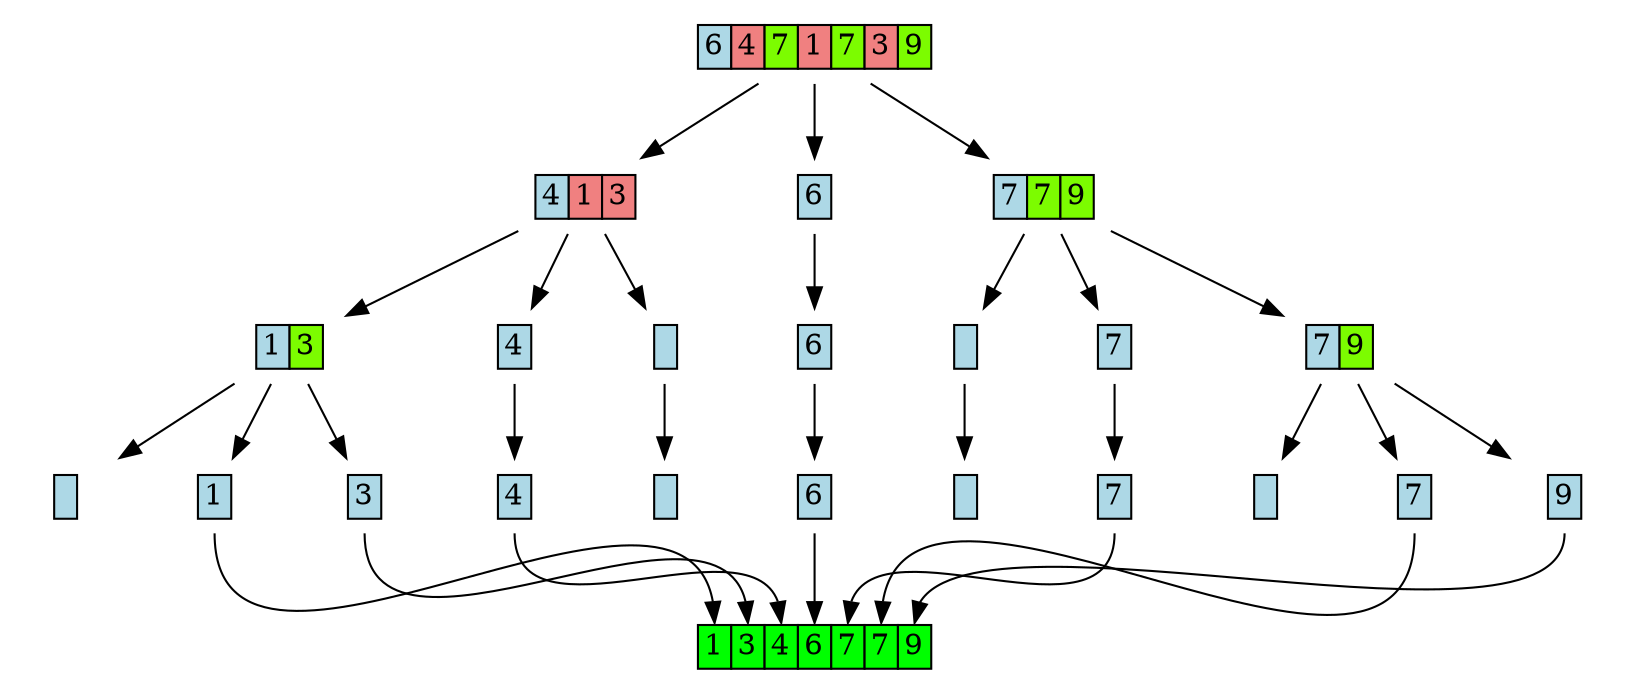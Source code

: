 digraph a {

  node [shape=plaintext]

  {rank = same s1 }
  {rank = same }
  {rank = same }
  {rank = same }
  {rank = same }

  s1 [
   label=<
     <table border="0" cellborder="1" cellspacing="0">
       <tr>
	<td bgcolor="lightblue" port="0">6</td>
	<td bgcolor="lightcoral" port="1">4</td>
	<td bgcolor="lawngreen" port="2">7</td>
	<td bgcolor="lightcoral" port="3">1</td>
	<td bgcolor="lawngreen" port="4">7</td>
	<td bgcolor="lightcoral" port="5">3</td>
	<td bgcolor="lawngreen" port="6">9</td>
       </tr>
     </table>>
  ];

s1 -> {t1 t2 t3}


  subgraph t {

  {rank = same t1 t2 t3}

  t1 [
   label=<
     <table border="0" cellborder="1" cellspacing="0">
       <tr>
	<td bgcolor="lightblue" port="1">4</td>
	<td bgcolor="lightcoral" port="3">1</td>
	<td bgcolor="lightcoral" port="5">3</td>
       </tr>
     </table>>
  ];

  t2 [
   label=<
     <table border="0" cellborder="1" cellspacing="0">
       <tr>
	<td bgcolor="lightblue" port="0">6</td>
       </tr>
     </table>>
  ];

t2 -> t22 -> t222 [weight = 10000]

  t22 [
   label=<
     <table border="0" cellborder="1" cellspacing="0">
       <tr>
	<td bgcolor="lightblue" port="0">6</td>
       </tr>
     </table>>
  ];

  t222 [
   label=<
     <table border="0" cellborder="1" cellspacing="0">
       <tr>
	<td bgcolor="lightblue" port="0">6</td>
       </tr>
     </table>>
  ];

  t3 [
   label=<
     <table border="0" cellborder="1" cellspacing="0">
       <tr>
	<td bgcolor="lightblue" port="2">7</td>
	<td bgcolor="lawngreen" port="4">7</td>
	<td bgcolor="lawngreen" port="6">9</td>
       </tr>
     </table>>
  ];
	
  }

t1 -> {u1 u2 u3}

  subgraph u {

{rank = same u1 u2 u3}

  u1 [
   label=<
     <table border="0" cellborder="1" cellspacing="0">
       <tr>
	<td bgcolor="lightblue" port="3">1</td>
	<td bgcolor="lawngreen" port="5">3</td>
       </tr>
     </table>>
  ];

  u2 [
   label=<
     <table border="0" cellborder="1" cellspacing="0">
       <tr>
	<td bgcolor="lightblue" port="1">4</td>
       </tr>
     </table>>
  ];

u2 -> u22 [weight = 10000] 

  u22 [
   label=<
     <table border="0" cellborder="1" cellspacing="0">
       <tr>
	<td bgcolor="lightblue" port="1">4</td>
       </tr>
     </table>>
  ];

  u3 [
   label=<
     <table border="0" cellborder="1" cellspacing="0">
       <tr>
	<td bgcolor="lightblue" port="1"> </td>
       </tr>
     </table>>
  ];

u3 -> u33 [weight = 10000] 

  u33 [
   label=<
     <table border="0" cellborder="1" cellspacing="0">
       <tr>
	<td bgcolor="lightblue" port="1"> </td>
       </tr>
     </table>>
  ];
	
  }

u1 -> {v1 v2 v3}

subgraph v {

  {rank = same v1 v2 v3}

  v1 [
   label=<
     <table border="0" cellborder="1" cellspacing="0">
       <tr>
	<td bgcolor="lightblue" port="3"> </td>
       </tr>
     </table>>
  ];

  v2 [
   label=<
     <table border="0" cellborder="1" cellspacing="0">
       <tr>
	<td bgcolor="lightblue" port="3">1</td>
       </tr>
     </table>>
  ];

  v3 [
   label=<
     <table border="0" cellborder="1" cellspacing="0">
       <tr>
	<td bgcolor="lightblue" port="5">3</td>
       </tr>
     </table>>
  ];
	
  }

  t3 -> {w1 w2 w3}

  subgraph w {
  {rank = same w1 w2 w3}

  w1 [
   label=<
     <table border="0" cellborder="1" cellspacing="0">
       <tr>
	<td bgcolor="lightblue" port="2"> </td>
       </tr>
     </table>>
  ];

  w11 [
   label=<
     <table border="0" cellborder="1" cellspacing="0">
       <tr>
	<td bgcolor="lightblue" port="2"> </td>
       </tr>
     </table>>
  ];

  w1 -> w11 [weight = 10000]

  w2 [
   label=<
     <table border="0" cellborder="1" cellspacing="0">
       <tr>
	<td bgcolor="lightblue" port="2">7</td>
       </tr>
     </table>>
  ];

  w2 -> w22 [weight = 10000]

  w22 [
   label=<
     <table border="0" cellborder="1" cellspacing="0">
       <tr>
	<td bgcolor="lightblue" port="2">7</td>
       </tr>
     </table>>
  ];

  w3 [
   label=<
     <table border="0" cellborder="1" cellspacing="0">
       <tr>
	<td bgcolor="lightblue" port="4">7</td>
	<td bgcolor="lawngreen" port="6">9</td>
       </tr>
     </table>>
  ];
	
  }

w3 -> {x1 x2 x3}

  subgraph x {
  {rank = same x1 x2 x3}

  x1 [
   label=<
     <table border="0" cellborder="1" cellspacing="0">
       <tr>
	<td bgcolor="lightblue" port="2"> </td>
       </tr>
     </table>>
  ];

  x2 [
   label=<
     <table border="0" cellborder="1" cellspacing="0">
       <tr>
	<td bgcolor="lightblue" port="2">7</td>
       </tr>
     </table>>
  ];

  x3 [
   label=<
     <table border="0" cellborder="1" cellspacing="0">
       <tr>
	<td bgcolor="lightblue" port="2">9</td>
       </tr>
     </table>>
  ];
	
  }

v2:s -> y1:0:n
v3:s -> y1:1:n
u22:s -> y1:2:n
t222:s -> y1:4:n
w22:s -> y1:3:n
x2:s -> y1:5:n
x3:s -> y1:6:n

  y1 [
   label=<
     <table border="0" cellborder="1" cellspacing="0">
       <tr><td bgcolor="green" port="0">1</td>
	   <td bgcolor="green" port="1">3</td>
	   <td bgcolor="green" port="2">4</td>
           <td bgcolor="green" port="4">6</td>
	   <td bgcolor="green" port="3">7</td>
           <td bgcolor="green" port="5">7</td>
           <td bgcolor="green" port="6">9</td>
       </tr>
     </table>>
  ];

}
